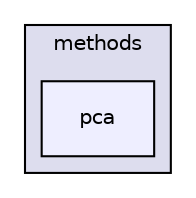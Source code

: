 digraph "src/mlpack/methods/pca" {
  compound=true
  node [ fontsize="10", fontname="Helvetica"];
  edge [ labelfontsize="10", labelfontname="Helvetica"];
  subgraph clusterdir_2217eda3f3f128182276a15ca80cc98e {
    graph [ bgcolor="#ddddee", pencolor="black", label="methods" fontname="Helvetica", fontsize="10", URL="dir_2217eda3f3f128182276a15ca80cc98e.html"]
  dir_64495ea1616ed1397bf6a8c04e951137 [shape=box, label="pca", style="filled", fillcolor="#eeeeff", pencolor="black", URL="dir_64495ea1616ed1397bf6a8c04e951137.html"];
  }
}
